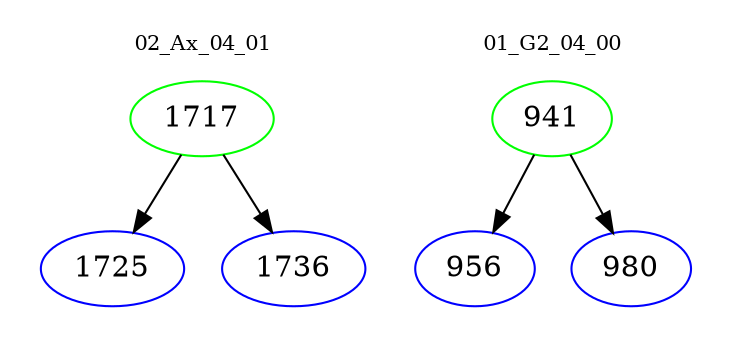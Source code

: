 digraph{
subgraph cluster_0 {
color = white
label = "02_Ax_04_01";
fontsize=10;
T0_1717 [label="1717", color="green"]
T0_1717 -> T0_1725 [color="black"]
T0_1725 [label="1725", color="blue"]
T0_1717 -> T0_1736 [color="black"]
T0_1736 [label="1736", color="blue"]
}
subgraph cluster_1 {
color = white
label = "01_G2_04_00";
fontsize=10;
T1_941 [label="941", color="green"]
T1_941 -> T1_956 [color="black"]
T1_956 [label="956", color="blue"]
T1_941 -> T1_980 [color="black"]
T1_980 [label="980", color="blue"]
}
}
